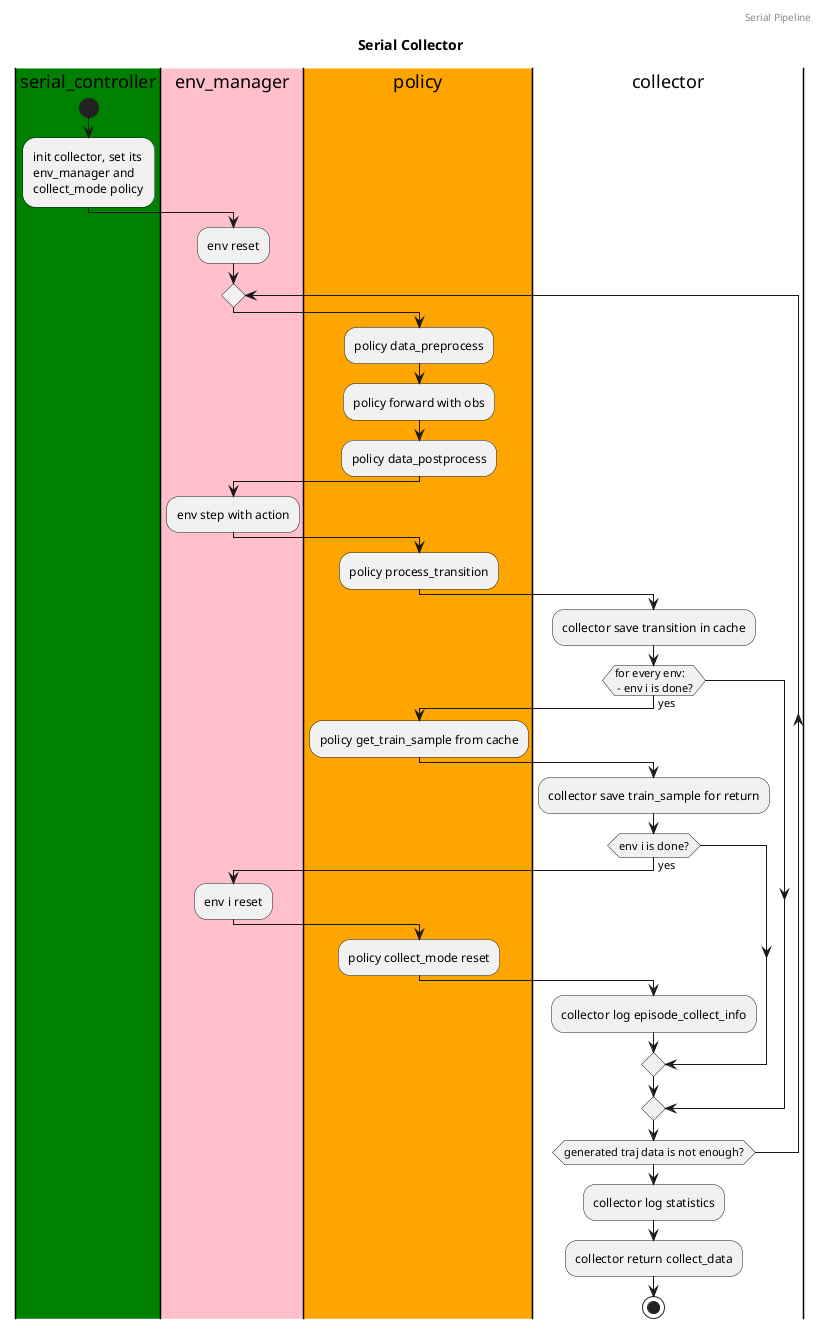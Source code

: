 @startuml serial_collector
header Serial Pipeline
title Serial Collector

|#green|serial_controller|
|#pink|env_manager|
|#orange|policy|
|collector|

|#green|serial_controller|
start
:init collector, set its \nenv_manager and \ncollect_mode policy;
|#pink|env_manager|
:env reset;
repeat
  |#orange|policy|
  :policy data_preprocess;
  :policy forward with obs;
  :policy data_postprocess;
  |#pink|env_manager|
  :env step with action;
  |#orange|policy|
  :policy process_transition;
  |collector|
  :collector save transition in cache;
  if (for every env: \n - env i is done?) then (yes)
    |#orange|policy|
    :policy get_train_sample from cache;
    |collector|
    :collector save train_sample for return;
    if (env i is done?) then (yes)
      |#pink|env_manager|
      :env i reset;
      |#orange|policy|
      :policy collect_mode reset;
      |collector|
      :collector log episode_collect_info;
    endif
  endif
repeat while (generated traj data is not enough?)
|collector|
:collector log statistics;
:collector return collect_data;
stop

@enduml
